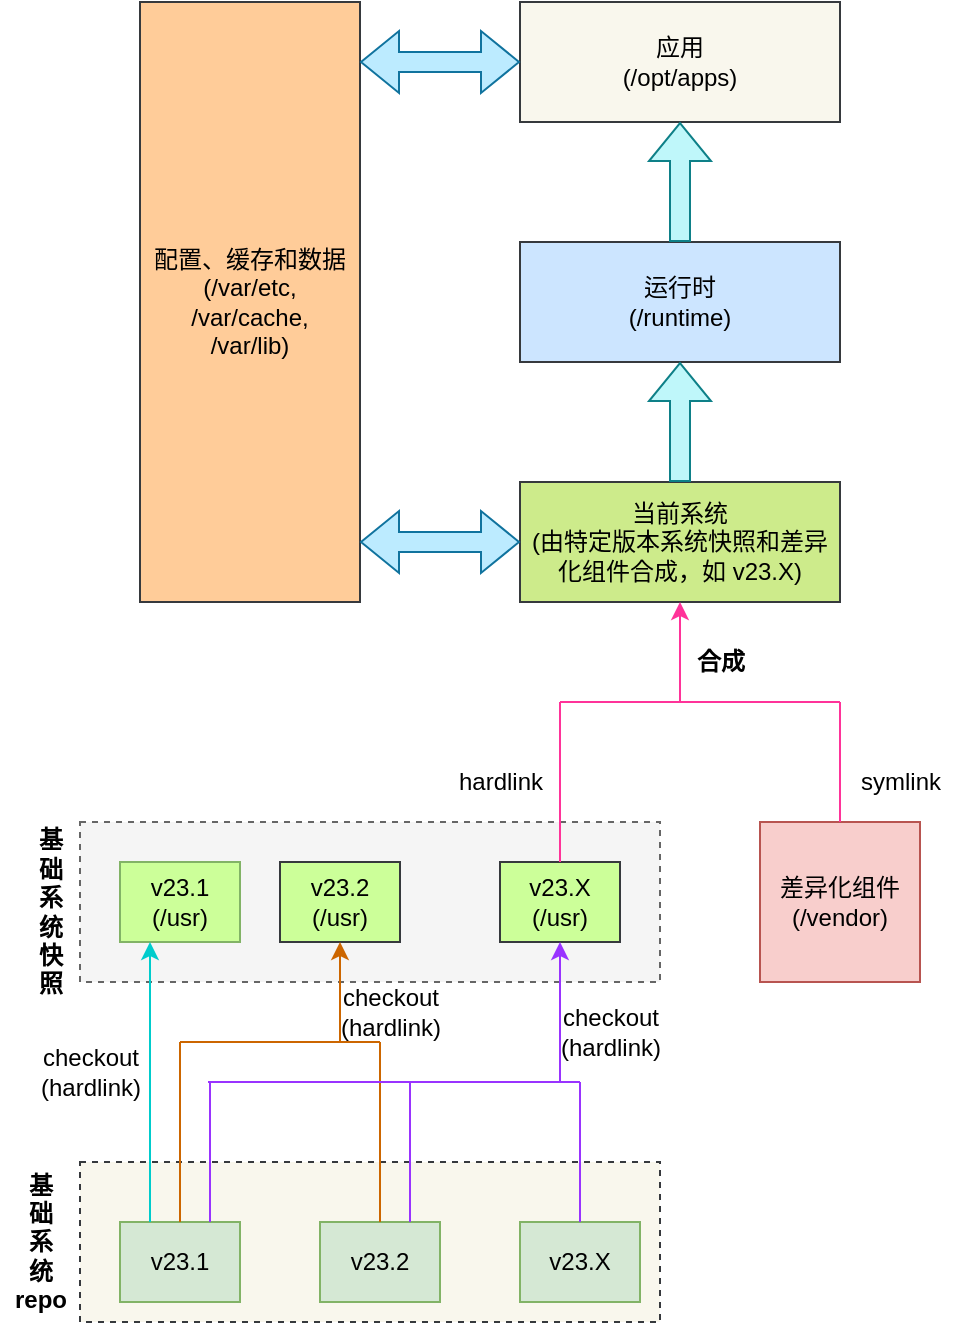 <mxfile version="15.7.3" type="embed"><diagram id="sgY2F021bIA5ibPyAJyn" name="Page-1"><mxGraphModel dx="1204" dy="1896" grid="1" gridSize="10" guides="1" tooltips="1" connect="1" arrows="1" fold="1" page="1" pageScale="1" pageWidth="827" pageHeight="1169" math="0" shadow="0"><root><mxCell id="0"/><mxCell id="1" parent="0"/><mxCell id="31" value="" style="rounded=0;whiteSpace=wrap;html=1;dashed=1;fillColor=#f5f5f5;fontColor=#333333;strokeColor=#666666;" vertex="1" parent="1"><mxGeometry x="140" y="160" width="290" height="80" as="geometry"/></mxCell><mxCell id="29" value="" style="rounded=0;whiteSpace=wrap;html=1;dashed=1;fillColor=#f9f7ed;strokeColor=#36393d;" vertex="1" parent="1"><mxGeometry x="140" y="330" width="290" height="80" as="geometry"/></mxCell><mxCell id="2" value="&lt;div&gt;v23.1&lt;/div&gt;" style="rounded=0;whiteSpace=wrap;html=1;fillColor=#d5e8d4;strokeColor=#82b366;" vertex="1" parent="1"><mxGeometry x="160" y="360" width="60" height="40" as="geometry"/></mxCell><mxCell id="3" value="&lt;div&gt;差异化组件&lt;/div&gt;&lt;div&gt;(/vendor)&lt;br&gt;&lt;/div&gt;" style="rounded=0;whiteSpace=wrap;html=1;fillColor=#f8cecc;strokeColor=#b85450;" vertex="1" parent="1"><mxGeometry x="480" y="160" width="80" height="80" as="geometry"/></mxCell><mxCell id="5" value="&lt;div&gt;运行时&lt;/div&gt;&lt;div&gt;(/runtime)&lt;br&gt;&lt;/div&gt;" style="rounded=0;whiteSpace=wrap;html=1;fillColor=#cce5ff;strokeColor=#36393d;" vertex="1" parent="1"><mxGeometry x="360" y="-130" width="160" height="60" as="geometry"/></mxCell><mxCell id="6" value="&lt;div&gt;应用&lt;/div&gt;&lt;div&gt;(/opt/apps)&lt;br&gt;&lt;/div&gt;" style="rounded=0;whiteSpace=wrap;html=1;fillColor=#f9f7ed;strokeColor=#36393d;" vertex="1" parent="1"><mxGeometry x="360" y="-250" width="160" height="60" as="geometry"/></mxCell><mxCell id="7" value="&lt;div&gt;配置、缓存和数据&lt;/div&gt;&lt;div&gt;(/var/etc,&lt;/div&gt;&lt;div&gt;/var/cache,&lt;/div&gt;&lt;div&gt;/var/lib)&lt;br&gt;&lt;/div&gt;" style="rounded=0;whiteSpace=wrap;html=1;fillColor=#ffcc99;strokeColor=#36393d;" vertex="1" parent="1"><mxGeometry x="170" y="-250" width="110" height="300" as="geometry"/></mxCell><mxCell id="8" value="&lt;div&gt;v23.2&lt;/div&gt;" style="rounded=0;whiteSpace=wrap;html=1;fillColor=#d5e8d4;strokeColor=#82b366;" vertex="1" parent="1"><mxGeometry x="260" y="360" width="60" height="40" as="geometry"/></mxCell><mxCell id="9" value="&lt;div&gt;v23.X&lt;/div&gt;" style="rounded=0;whiteSpace=wrap;html=1;fillColor=#d5e8d4;strokeColor=#82b366;" vertex="1" parent="1"><mxGeometry x="360" y="360" width="60" height="40" as="geometry"/></mxCell><mxCell id="10" value="&lt;div&gt;v23.1&lt;/div&gt;(/usr)" style="rounded=0;whiteSpace=wrap;html=1;fillColor=#CCFF99;strokeColor=#82b366;" vertex="1" parent="1"><mxGeometry x="160" y="180" width="60" height="40" as="geometry"/></mxCell><mxCell id="15" value="" style="endArrow=classic;html=1;rounded=0;entryX=0.25;entryY=1;entryDx=0;entryDy=0;strokeColor=#00CCCC;exitX=0.25;exitY=0;exitDx=0;exitDy=0;" edge="1" parent="1" source="2" target="10"><mxGeometry width="50" height="50" relative="1" as="geometry"><mxPoint x="240" y="280" as="sourcePoint"/><mxPoint x="440" y="360" as="targetPoint"/></mxGeometry></mxCell><mxCell id="17" value="&lt;div&gt;v23.2&lt;/div&gt;&lt;div&gt;(/usr)&lt;br&gt;&lt;/div&gt;" style="rounded=0;whiteSpace=wrap;html=1;fillColor=#CCFF99;strokeColor=#36393d;" vertex="1" parent="1"><mxGeometry x="240" y="180" width="60" height="40" as="geometry"/></mxCell><mxCell id="18" value="" style="endArrow=none;html=1;rounded=0;exitX=0.5;exitY=0;exitDx=0;exitDy=0;strokeColor=#CC6600;" edge="1" parent="1" source="2"><mxGeometry width="50" height="50" relative="1" as="geometry"><mxPoint x="200" y="370" as="sourcePoint"/><mxPoint x="190" y="270" as="targetPoint"/></mxGeometry></mxCell><mxCell id="19" value="" style="endArrow=none;html=1;rounded=0;exitX=0.5;exitY=0;exitDx=0;exitDy=0;strokeColor=#CC6600;" edge="1" parent="1" source="8"><mxGeometry width="50" height="50" relative="1" as="geometry"><mxPoint x="300" y="370" as="sourcePoint"/><mxPoint x="290" y="270" as="targetPoint"/></mxGeometry></mxCell><mxCell id="20" value="" style="endArrow=none;html=1;rounded=0;strokeColor=#CC6600;" edge="1" parent="1"><mxGeometry width="50" height="50" relative="1" as="geometry"><mxPoint x="290" y="270" as="sourcePoint"/><mxPoint x="190" y="270" as="targetPoint"/></mxGeometry></mxCell><mxCell id="21" value="" style="endArrow=classic;html=1;rounded=0;entryX=0.5;entryY=1;entryDx=0;entryDy=0;strokeColor=#CC6600;" edge="1" parent="1" target="17"><mxGeometry width="50" height="50" relative="1" as="geometry"><mxPoint x="270" y="270" as="sourcePoint"/><mxPoint x="250" y="230" as="targetPoint"/></mxGeometry></mxCell><mxCell id="23" value="&lt;div&gt;v23.X&lt;/div&gt;&lt;div&gt;(/usr)&lt;br&gt;&lt;/div&gt;" style="rounded=0;whiteSpace=wrap;html=1;fillColor=#CCFF99;strokeColor=#36393d;" vertex="1" parent="1"><mxGeometry x="350" y="180" width="60" height="40" as="geometry"/></mxCell><mxCell id="24" value="" style="endArrow=none;html=1;rounded=0;exitX=0.5;exitY=0;exitDx=0;exitDy=0;strokeColor=#9933FF;" edge="1" parent="1" source="9"><mxGeometry width="50" height="50" relative="1" as="geometry"><mxPoint x="300" y="370" as="sourcePoint"/><mxPoint x="390" y="290" as="targetPoint"/></mxGeometry></mxCell><mxCell id="25" value="" style="endArrow=none;html=1;rounded=0;exitX=0.75;exitY=0;exitDx=0;exitDy=0;strokeColor=#9933FF;" edge="1" parent="1" source="8"><mxGeometry width="50" height="50" relative="1" as="geometry"><mxPoint x="400" y="370" as="sourcePoint"/><mxPoint x="305" y="290" as="targetPoint"/></mxGeometry></mxCell><mxCell id="26" value="" style="endArrow=none;html=1;rounded=0;strokeColor=#9933FF;" edge="1" parent="1"><mxGeometry width="50" height="50" relative="1" as="geometry"><mxPoint x="390" y="290" as="sourcePoint"/><mxPoint x="204" y="290" as="targetPoint"/></mxGeometry></mxCell><mxCell id="27" value="" style="endArrow=classic;html=1;rounded=0;entryX=0.5;entryY=1;entryDx=0;entryDy=0;strokeColor=#9933FF;" edge="1" parent="1" target="23"><mxGeometry width="50" height="50" relative="1" as="geometry"><mxPoint x="380" y="290" as="sourcePoint"/><mxPoint x="340" y="230" as="targetPoint"/></mxGeometry></mxCell><mxCell id="28" value="&lt;b&gt;合成&lt;/b&gt;" style="text;html=1;align=center;verticalAlign=middle;resizable=0;points=[];autosize=1;strokeColor=none;fillColor=none;" vertex="1" parent="1"><mxGeometry x="440" y="70" width="40" height="20" as="geometry"/></mxCell><mxCell id="30" value="&lt;div&gt;&lt;b&gt;基&lt;/b&gt;&lt;/div&gt;&lt;div&gt;&lt;b&gt;础&lt;/b&gt;&lt;/div&gt;&lt;div&gt;&lt;b&gt;系&lt;/b&gt;&lt;/div&gt;&lt;div&gt;&lt;b&gt;统&lt;/b&gt;&lt;/div&gt;&lt;div&gt;&lt;b&gt;repo&lt;br&gt;&lt;/b&gt;&lt;/div&gt;" style="text;html=1;align=center;verticalAlign=middle;resizable=0;points=[];autosize=1;strokeColor=none;fillColor=none;" vertex="1" parent="1"><mxGeometry x="100" y="330" width="40" height="80" as="geometry"/></mxCell><mxCell id="32" value="&lt;div&gt;&lt;b&gt;基&lt;/b&gt;&lt;/div&gt;&lt;div&gt;&lt;b&gt;础&lt;/b&gt;&lt;/div&gt;&lt;div&gt;&lt;b&gt;系&lt;/b&gt;&lt;/div&gt;&lt;div&gt;&lt;b&gt;统&lt;/b&gt;&lt;/div&gt;&lt;div&gt;&lt;b&gt;快&lt;/b&gt;&lt;/div&gt;&lt;div&gt;&lt;b&gt;照&lt;br&gt;&lt;/b&gt;&lt;/div&gt;" style="text;html=1;align=center;verticalAlign=middle;resizable=0;points=[];autosize=1;strokeColor=none;fillColor=none;" vertex="1" parent="1"><mxGeometry x="110" y="160" width="30" height="90" as="geometry"/></mxCell><mxCell id="33" value="&lt;div&gt;当前系统&lt;/div&gt;&lt;div&gt;(由特定版本系统快照和差异化组件合成，如 v23.X)&lt;br&gt;&lt;/div&gt;" style="rounded=0;whiteSpace=wrap;html=1;fillColor=#cdeb8b;strokeColor=#36393d;" vertex="1" parent="1"><mxGeometry x="360" y="-10" width="160" height="60" as="geometry"/></mxCell><mxCell id="37" value="" style="shape=flexArrow;endArrow=classic;html=1;rounded=0;exitX=0.5;exitY=0;exitDx=0;exitDy=0;entryX=0.5;entryY=1;entryDx=0;entryDy=0;fillColor=#BFF7FA;strokeColor=#0e8088;" edge="1" parent="1" source="33" target="5"><mxGeometry width="50" height="50" relative="1" as="geometry"><mxPoint x="560" y="140" as="sourcePoint"/><mxPoint x="610" y="90" as="targetPoint"/></mxGeometry></mxCell><mxCell id="38" value="" style="shape=flexArrow;endArrow=classic;html=1;rounded=0;exitX=0.5;exitY=0;exitDx=0;exitDy=0;entryX=0.5;entryY=1;entryDx=0;entryDy=0;fillColor=#BFF7FA;strokeColor=#0e8088;" edge="1" parent="1" source="5" target="6"><mxGeometry width="50" height="50" relative="1" as="geometry"><mxPoint x="450" as="sourcePoint"/><mxPoint x="450" y="-60" as="targetPoint"/></mxGeometry></mxCell><mxCell id="39" value="" style="shape=flexArrow;endArrow=classic;startArrow=classic;html=1;rounded=0;exitX=0;exitY=0.5;exitDx=0;exitDy=0;fillColor=#BCEBFF;strokeColor=#10739e;" edge="1" parent="1" source="6"><mxGeometry width="100" height="100" relative="1" as="geometry"><mxPoint x="710" y="120" as="sourcePoint"/><mxPoint x="280" y="-220" as="targetPoint"/></mxGeometry></mxCell><mxCell id="42" value="" style="shape=flexArrow;endArrow=classic;startArrow=classic;html=1;rounded=0;fillColor=#BCEBFF;strokeColor=#10739e;exitX=0;exitY=0.5;exitDx=0;exitDy=0;" edge="1" parent="1" source="33"><mxGeometry width="100" height="100" relative="1" as="geometry"><mxPoint x="360" y="20" as="sourcePoint"/><mxPoint x="280" y="20" as="targetPoint"/></mxGeometry></mxCell><mxCell id="44" value="" style="endArrow=none;html=1;rounded=0;exitX=0.75;exitY=0;exitDx=0;exitDy=0;strokeColor=#9933FF;" edge="1" parent="1" source="2"><mxGeometry width="50" height="50" relative="1" as="geometry"><mxPoint x="400" y="370" as="sourcePoint"/><mxPoint x="205" y="290" as="targetPoint"/></mxGeometry></mxCell><mxCell id="47" value="&lt;div&gt;checkout&lt;/div&gt;&lt;div&gt;(hardlink)&lt;/div&gt;" style="text;html=1;align=center;verticalAlign=middle;resizable=0;points=[];autosize=1;strokeColor=none;fillColor=none;" vertex="1" parent="1"><mxGeometry x="110" y="270" width="70" height="30" as="geometry"/></mxCell><mxCell id="48" value="" style="endArrow=none;html=1;rounded=0;exitX=0.5;exitY=0;exitDx=0;exitDy=0;strokeColor=#FF3399;" edge="1" parent="1" source="23"><mxGeometry width="50" height="50" relative="1" as="geometry"><mxPoint x="315" y="370" as="sourcePoint"/><mxPoint x="380" y="100" as="targetPoint"/></mxGeometry></mxCell><mxCell id="49" value="" style="endArrow=none;html=1;rounded=0;exitX=0.5;exitY=0;exitDx=0;exitDy=0;strokeColor=#FF3399;" edge="1" parent="1" source="3"><mxGeometry width="50" height="50" relative="1" as="geometry"><mxPoint x="390" y="190" as="sourcePoint"/><mxPoint x="520" y="100" as="targetPoint"/></mxGeometry></mxCell><mxCell id="50" value="" style="endArrow=none;html=1;rounded=0;strokeColor=#FF3399;" edge="1" parent="1"><mxGeometry width="50" height="50" relative="1" as="geometry"><mxPoint x="520" y="100" as="sourcePoint"/><mxPoint x="380" y="100" as="targetPoint"/></mxGeometry></mxCell><mxCell id="51" value="" style="endArrow=classic;html=1;rounded=0;entryX=0.5;entryY=1;entryDx=0;entryDy=0;strokeColor=#FF3399;" edge="1" parent="1" target="33"><mxGeometry width="50" height="50" relative="1" as="geometry"><mxPoint x="440" y="100" as="sourcePoint"/><mxPoint x="390" y="230" as="targetPoint"/></mxGeometry></mxCell><mxCell id="52" value="hardlink" style="text;html=1;align=center;verticalAlign=middle;resizable=0;points=[];autosize=1;strokeColor=none;fillColor=none;" vertex="1" parent="1"><mxGeometry x="320" y="130" width="60" height="20" as="geometry"/></mxCell><mxCell id="53" value="symlink" style="text;html=1;align=center;verticalAlign=middle;resizable=0;points=[];autosize=1;strokeColor=none;fillColor=none;" vertex="1" parent="1"><mxGeometry x="520" y="130" width="60" height="20" as="geometry"/></mxCell><mxCell id="54" value="&lt;div&gt;checkout&lt;/div&gt;&lt;div&gt;(hardlink)&lt;/div&gt;" style="text;html=1;align=center;verticalAlign=middle;resizable=0;points=[];autosize=1;strokeColor=none;fillColor=none;" vertex="1" parent="1"><mxGeometry x="260" y="240" width="70" height="30" as="geometry"/></mxCell><mxCell id="55" value="&lt;div&gt;checkout&lt;/div&gt;&lt;div&gt;(hardlink)&lt;/div&gt;" style="text;html=1;align=center;verticalAlign=middle;resizable=0;points=[];autosize=1;strokeColor=none;fillColor=none;" vertex="1" parent="1"><mxGeometry x="370" y="250" width="70" height="30" as="geometry"/></mxCell></root></mxGraphModel></diagram></mxfile>